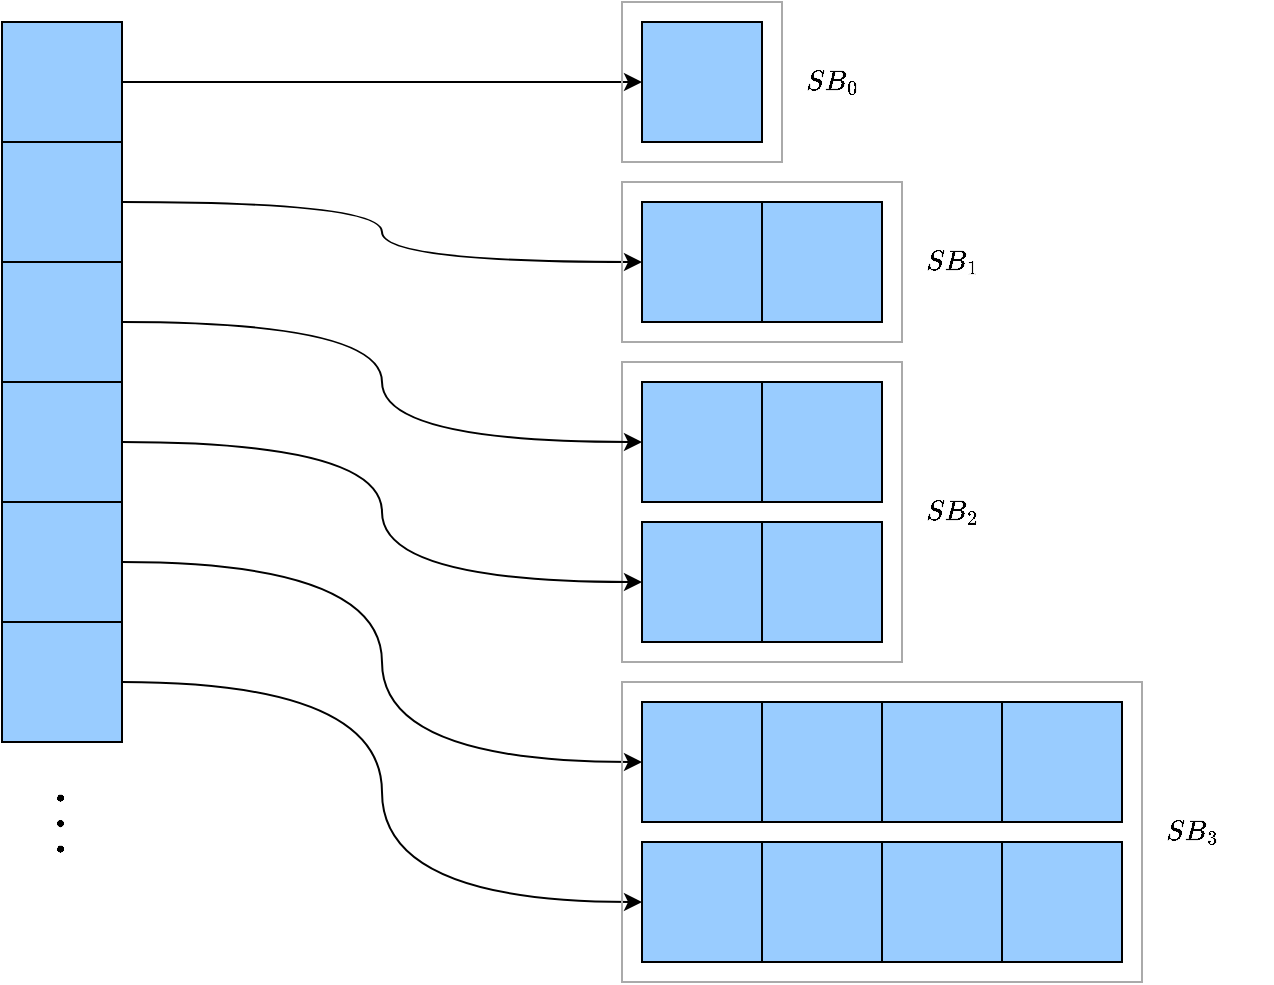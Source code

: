 <mxfile version="20.8.4" type="device"><diagram id="-7oHc_d8tv8FBuzgEi4-" name="Page-1"><mxGraphModel dx="1509" dy="716" grid="1" gridSize="10" guides="1" tooltips="1" connect="1" arrows="1" fold="1" page="1" pageScale="1" pageWidth="850" pageHeight="1100" math="1" shadow="0"><root><mxCell id="0"/><mxCell id="1" parent="0"/><mxCell id="IIdUTT6OLMqPnKQQ0OWQ-20" value="" style="rounded=0;whiteSpace=wrap;html=1;fillColor=none;strokeColor=#aaaaaa;" vertex="1" parent="1"><mxGeometry x="405" y="250" width="140" height="150" as="geometry"/></mxCell><mxCell id="IIdUTT6OLMqPnKQQ0OWQ-7" style="edgeStyle=orthogonalEdgeStyle;rounded=0;orthogonalLoop=1;jettySize=auto;html=1;exitX=1;exitY=0.5;exitDx=0;exitDy=0;entryX=0;entryY=0.5;entryDx=0;entryDy=0;curved=1;" edge="1" parent="1" source="34mqL4myBIgFlI591UF_-1" target="34mqL4myBIgFlI591UF_-8"><mxGeometry relative="1" as="geometry"/></mxCell><mxCell id="34mqL4myBIgFlI591UF_-1" value="" style="whiteSpace=wrap;html=1;aspect=fixed;fillColor=#99CCFF;" parent="1" vertex="1"><mxGeometry x="95" y="80" width="60" height="60" as="geometry"/></mxCell><mxCell id="IIdUTT6OLMqPnKQQ0OWQ-8" style="edgeStyle=orthogonalEdgeStyle;rounded=0;orthogonalLoop=1;jettySize=auto;html=1;exitX=1;exitY=0.5;exitDx=0;exitDy=0;entryX=0;entryY=0.5;entryDx=0;entryDy=0;curved=1;" edge="1" parent="1" source="34mqL4myBIgFlI591UF_-7" target="34mqL4myBIgFlI591UF_-11"><mxGeometry relative="1" as="geometry"/></mxCell><mxCell id="34mqL4myBIgFlI591UF_-7" value="" style="whiteSpace=wrap;html=1;aspect=fixed;fillColor=#99CCFF;" parent="1" vertex="1"><mxGeometry x="95" y="140" width="60" height="60" as="geometry"/></mxCell><mxCell id="34mqL4myBIgFlI591UF_-8" value="" style="whiteSpace=wrap;html=1;aspect=fixed;fillColor=#99CCFF;" parent="1" vertex="1"><mxGeometry x="415" y="80" width="60" height="60" as="geometry"/></mxCell><mxCell id="34mqL4myBIgFlI591UF_-9" value="" style="whiteSpace=wrap;html=1;aspect=fixed;fillColor=#99CCFF;" parent="1" vertex="1"><mxGeometry x="415" y="260" width="60" height="60" as="geometry"/></mxCell><mxCell id="34mqL4myBIgFlI591UF_-10" value="" style="whiteSpace=wrap;html=1;aspect=fixed;fillColor=#99CCFF;" parent="1" vertex="1"><mxGeometry x="475" y="170" width="60" height="60" as="geometry"/></mxCell><mxCell id="34mqL4myBIgFlI591UF_-11" value="" style="whiteSpace=wrap;html=1;aspect=fixed;fillColor=#99CCFF;" parent="1" vertex="1"><mxGeometry x="415" y="170" width="60" height="60" as="geometry"/></mxCell><mxCell id="34mqL4myBIgFlI591UF_-12" value="" style="whiteSpace=wrap;html=1;aspect=fixed;fillColor=#99CCFF;" parent="1" vertex="1"><mxGeometry x="475" y="260" width="60" height="60" as="geometry"/></mxCell><mxCell id="IIdUTT6OLMqPnKQQ0OWQ-10" style="edgeStyle=orthogonalEdgeStyle;rounded=0;orthogonalLoop=1;jettySize=auto;html=1;exitX=1;exitY=0.5;exitDx=0;exitDy=0;entryX=0;entryY=0.5;entryDx=0;entryDy=0;curved=1;" edge="1" parent="1" source="IIdUTT6OLMqPnKQQ0OWQ-1" target="IIdUTT6OLMqPnKQQ0OWQ-3"><mxGeometry relative="1" as="geometry"/></mxCell><mxCell id="IIdUTT6OLMqPnKQQ0OWQ-1" value="" style="whiteSpace=wrap;html=1;aspect=fixed;fillColor=#99CCFF;" vertex="1" parent="1"><mxGeometry x="95" y="260" width="60" height="60" as="geometry"/></mxCell><mxCell id="IIdUTT6OLMqPnKQQ0OWQ-9" style="edgeStyle=orthogonalEdgeStyle;rounded=0;orthogonalLoop=1;jettySize=auto;html=1;exitX=1;exitY=0.5;exitDx=0;exitDy=0;entryX=0;entryY=0.5;entryDx=0;entryDy=0;curved=1;" edge="1" parent="1" source="IIdUTT6OLMqPnKQQ0OWQ-2" target="34mqL4myBIgFlI591UF_-9"><mxGeometry relative="1" as="geometry"/></mxCell><mxCell id="IIdUTT6OLMqPnKQQ0OWQ-2" value="" style="whiteSpace=wrap;html=1;aspect=fixed;fillColor=#99CCFF;" vertex="1" parent="1"><mxGeometry x="95" y="200" width="60" height="60" as="geometry"/></mxCell><mxCell id="IIdUTT6OLMqPnKQQ0OWQ-3" value="" style="whiteSpace=wrap;html=1;aspect=fixed;fillColor=#99CCFF;" vertex="1" parent="1"><mxGeometry x="415" y="330" width="60" height="60" as="geometry"/></mxCell><mxCell id="IIdUTT6OLMqPnKQQ0OWQ-30" style="edgeStyle=orthogonalEdgeStyle;curved=1;rounded=0;orthogonalLoop=1;jettySize=auto;html=1;exitX=1;exitY=0.5;exitDx=0;exitDy=0;entryX=0;entryY=0.5;entryDx=0;entryDy=0;" edge="1" parent="1" source="IIdUTT6OLMqPnKQQ0OWQ-13" target="IIdUTT6OLMqPnKQQ0OWQ-26"><mxGeometry relative="1" as="geometry"/></mxCell><mxCell id="IIdUTT6OLMqPnKQQ0OWQ-13" value="" style="whiteSpace=wrap;html=1;aspect=fixed;fillColor=#99CCFF;" vertex="1" parent="1"><mxGeometry x="95" y="380" width="60" height="60" as="geometry"/></mxCell><mxCell id="IIdUTT6OLMqPnKQQ0OWQ-29" style="edgeStyle=orthogonalEdgeStyle;curved=1;rounded=0;orthogonalLoop=1;jettySize=auto;html=1;exitX=1;exitY=0.5;exitDx=0;exitDy=0;entryX=0;entryY=0.5;entryDx=0;entryDy=0;" edge="1" parent="1" source="IIdUTT6OLMqPnKQQ0OWQ-14" target="IIdUTT6OLMqPnKQQ0OWQ-24"><mxGeometry relative="1" as="geometry"/></mxCell><mxCell id="IIdUTT6OLMqPnKQQ0OWQ-14" value="" style="whiteSpace=wrap;html=1;aspect=fixed;fillColor=#99CCFF;" vertex="1" parent="1"><mxGeometry x="95" y="320" width="60" height="60" as="geometry"/></mxCell><mxCell id="IIdUTT6OLMqPnKQQ0OWQ-15" value="$$SB_0$$" style="text;html=1;align=center;verticalAlign=middle;resizable=0;points=[];autosize=1;strokeColor=none;fillColor=none;" vertex="1" parent="1"><mxGeometry x="470" y="95" width="80" height="30" as="geometry"/></mxCell><mxCell id="IIdUTT6OLMqPnKQQ0OWQ-16" value="$$SB_1$$" style="text;html=1;align=center;verticalAlign=middle;resizable=0;points=[];autosize=1;strokeColor=none;fillColor=none;" vertex="1" parent="1"><mxGeometry x="530" y="185" width="80" height="30" as="geometry"/></mxCell><mxCell id="IIdUTT6OLMqPnKQQ0OWQ-17" value="$$SB_2$$" style="text;html=1;align=center;verticalAlign=middle;resizable=0;points=[];autosize=1;strokeColor=none;fillColor=none;" vertex="1" parent="1"><mxGeometry x="530" y="310" width="80" height="30" as="geometry"/></mxCell><mxCell id="IIdUTT6OLMqPnKQQ0OWQ-18" value="" style="rounded=0;whiteSpace=wrap;html=1;fillColor=none;strokeColor=#aaaaaa;" vertex="1" parent="1"><mxGeometry x="405" y="70" width="80" height="80" as="geometry"/></mxCell><mxCell id="IIdUTT6OLMqPnKQQ0OWQ-19" value="" style="rounded=0;whiteSpace=wrap;html=1;fillColor=none;strokeColor=#aaaaaa;" vertex="1" parent="1"><mxGeometry x="405" y="160" width="140" height="80" as="geometry"/></mxCell><mxCell id="IIdUTT6OLMqPnKQQ0OWQ-21" value="" style="whiteSpace=wrap;html=1;aspect=fixed;fillColor=#99CCFF;" vertex="1" parent="1"><mxGeometry x="475" y="330" width="60" height="60" as="geometry"/></mxCell><mxCell id="IIdUTT6OLMqPnKQQ0OWQ-23" value="" style="rounded=0;whiteSpace=wrap;html=1;fillColor=none;strokeColor=#aaaaaa;" vertex="1" parent="1"><mxGeometry x="405" y="410" width="260" height="150" as="geometry"/></mxCell><mxCell id="IIdUTT6OLMqPnKQQ0OWQ-24" value="" style="whiteSpace=wrap;html=1;aspect=fixed;fillColor=#99CCFF;" vertex="1" parent="1"><mxGeometry x="415" y="420" width="60" height="60" as="geometry"/></mxCell><mxCell id="IIdUTT6OLMqPnKQQ0OWQ-25" value="" style="whiteSpace=wrap;html=1;aspect=fixed;fillColor=#99CCFF;" vertex="1" parent="1"><mxGeometry x="475" y="420" width="60" height="60" as="geometry"/></mxCell><mxCell id="IIdUTT6OLMqPnKQQ0OWQ-26" value="" style="whiteSpace=wrap;html=1;aspect=fixed;fillColor=#99CCFF;" vertex="1" parent="1"><mxGeometry x="415" y="490" width="60" height="60" as="geometry"/></mxCell><mxCell id="IIdUTT6OLMqPnKQQ0OWQ-27" value="" style="whiteSpace=wrap;html=1;aspect=fixed;fillColor=#99CCFF;" vertex="1" parent="1"><mxGeometry x="475" y="490" width="60" height="60" as="geometry"/></mxCell><mxCell id="IIdUTT6OLMqPnKQQ0OWQ-28" value="$$SB_3$$" style="text;html=1;align=center;verticalAlign=middle;resizable=0;points=[];autosize=1;strokeColor=none;fillColor=none;" vertex="1" parent="1"><mxGeometry x="650" y="470" width="80" height="30" as="geometry"/></mxCell><mxCell id="IIdUTT6OLMqPnKQQ0OWQ-31" value="" style="whiteSpace=wrap;html=1;aspect=fixed;fillColor=#99CCFF;" vertex="1" parent="1"><mxGeometry x="535" y="420" width="60" height="60" as="geometry"/></mxCell><mxCell id="IIdUTT6OLMqPnKQQ0OWQ-32" value="" style="whiteSpace=wrap;html=1;aspect=fixed;fillColor=#99CCFF;" vertex="1" parent="1"><mxGeometry x="595" y="420" width="60" height="60" as="geometry"/></mxCell><mxCell id="IIdUTT6OLMqPnKQQ0OWQ-33" value="" style="whiteSpace=wrap;html=1;aspect=fixed;fillColor=#99CCFF;" vertex="1" parent="1"><mxGeometry x="535" y="490" width="60" height="60" as="geometry"/></mxCell><mxCell id="IIdUTT6OLMqPnKQQ0OWQ-34" value="" style="whiteSpace=wrap;html=1;aspect=fixed;fillColor=#99CCFF;" vertex="1" parent="1"><mxGeometry x="595" y="490" width="60" height="60" as="geometry"/></mxCell><mxCell id="IIdUTT6OLMqPnKQQ0OWQ-63" value="&lt;font style=&quot;font-size: 24px;&quot;&gt;&lt;b style=&quot;&quot;&gt;$$\cdots$$&lt;/b&gt;&lt;/font&gt;" style="text;html=1;align=center;verticalAlign=middle;resizable=0;points=[];autosize=1;strokeColor=none;fillColor=none;fontSize=36;rotation=90;" vertex="1" parent="1"><mxGeometry x="50" y="450" width="150" height="60" as="geometry"/></mxCell></root></mxGraphModel></diagram></mxfile>